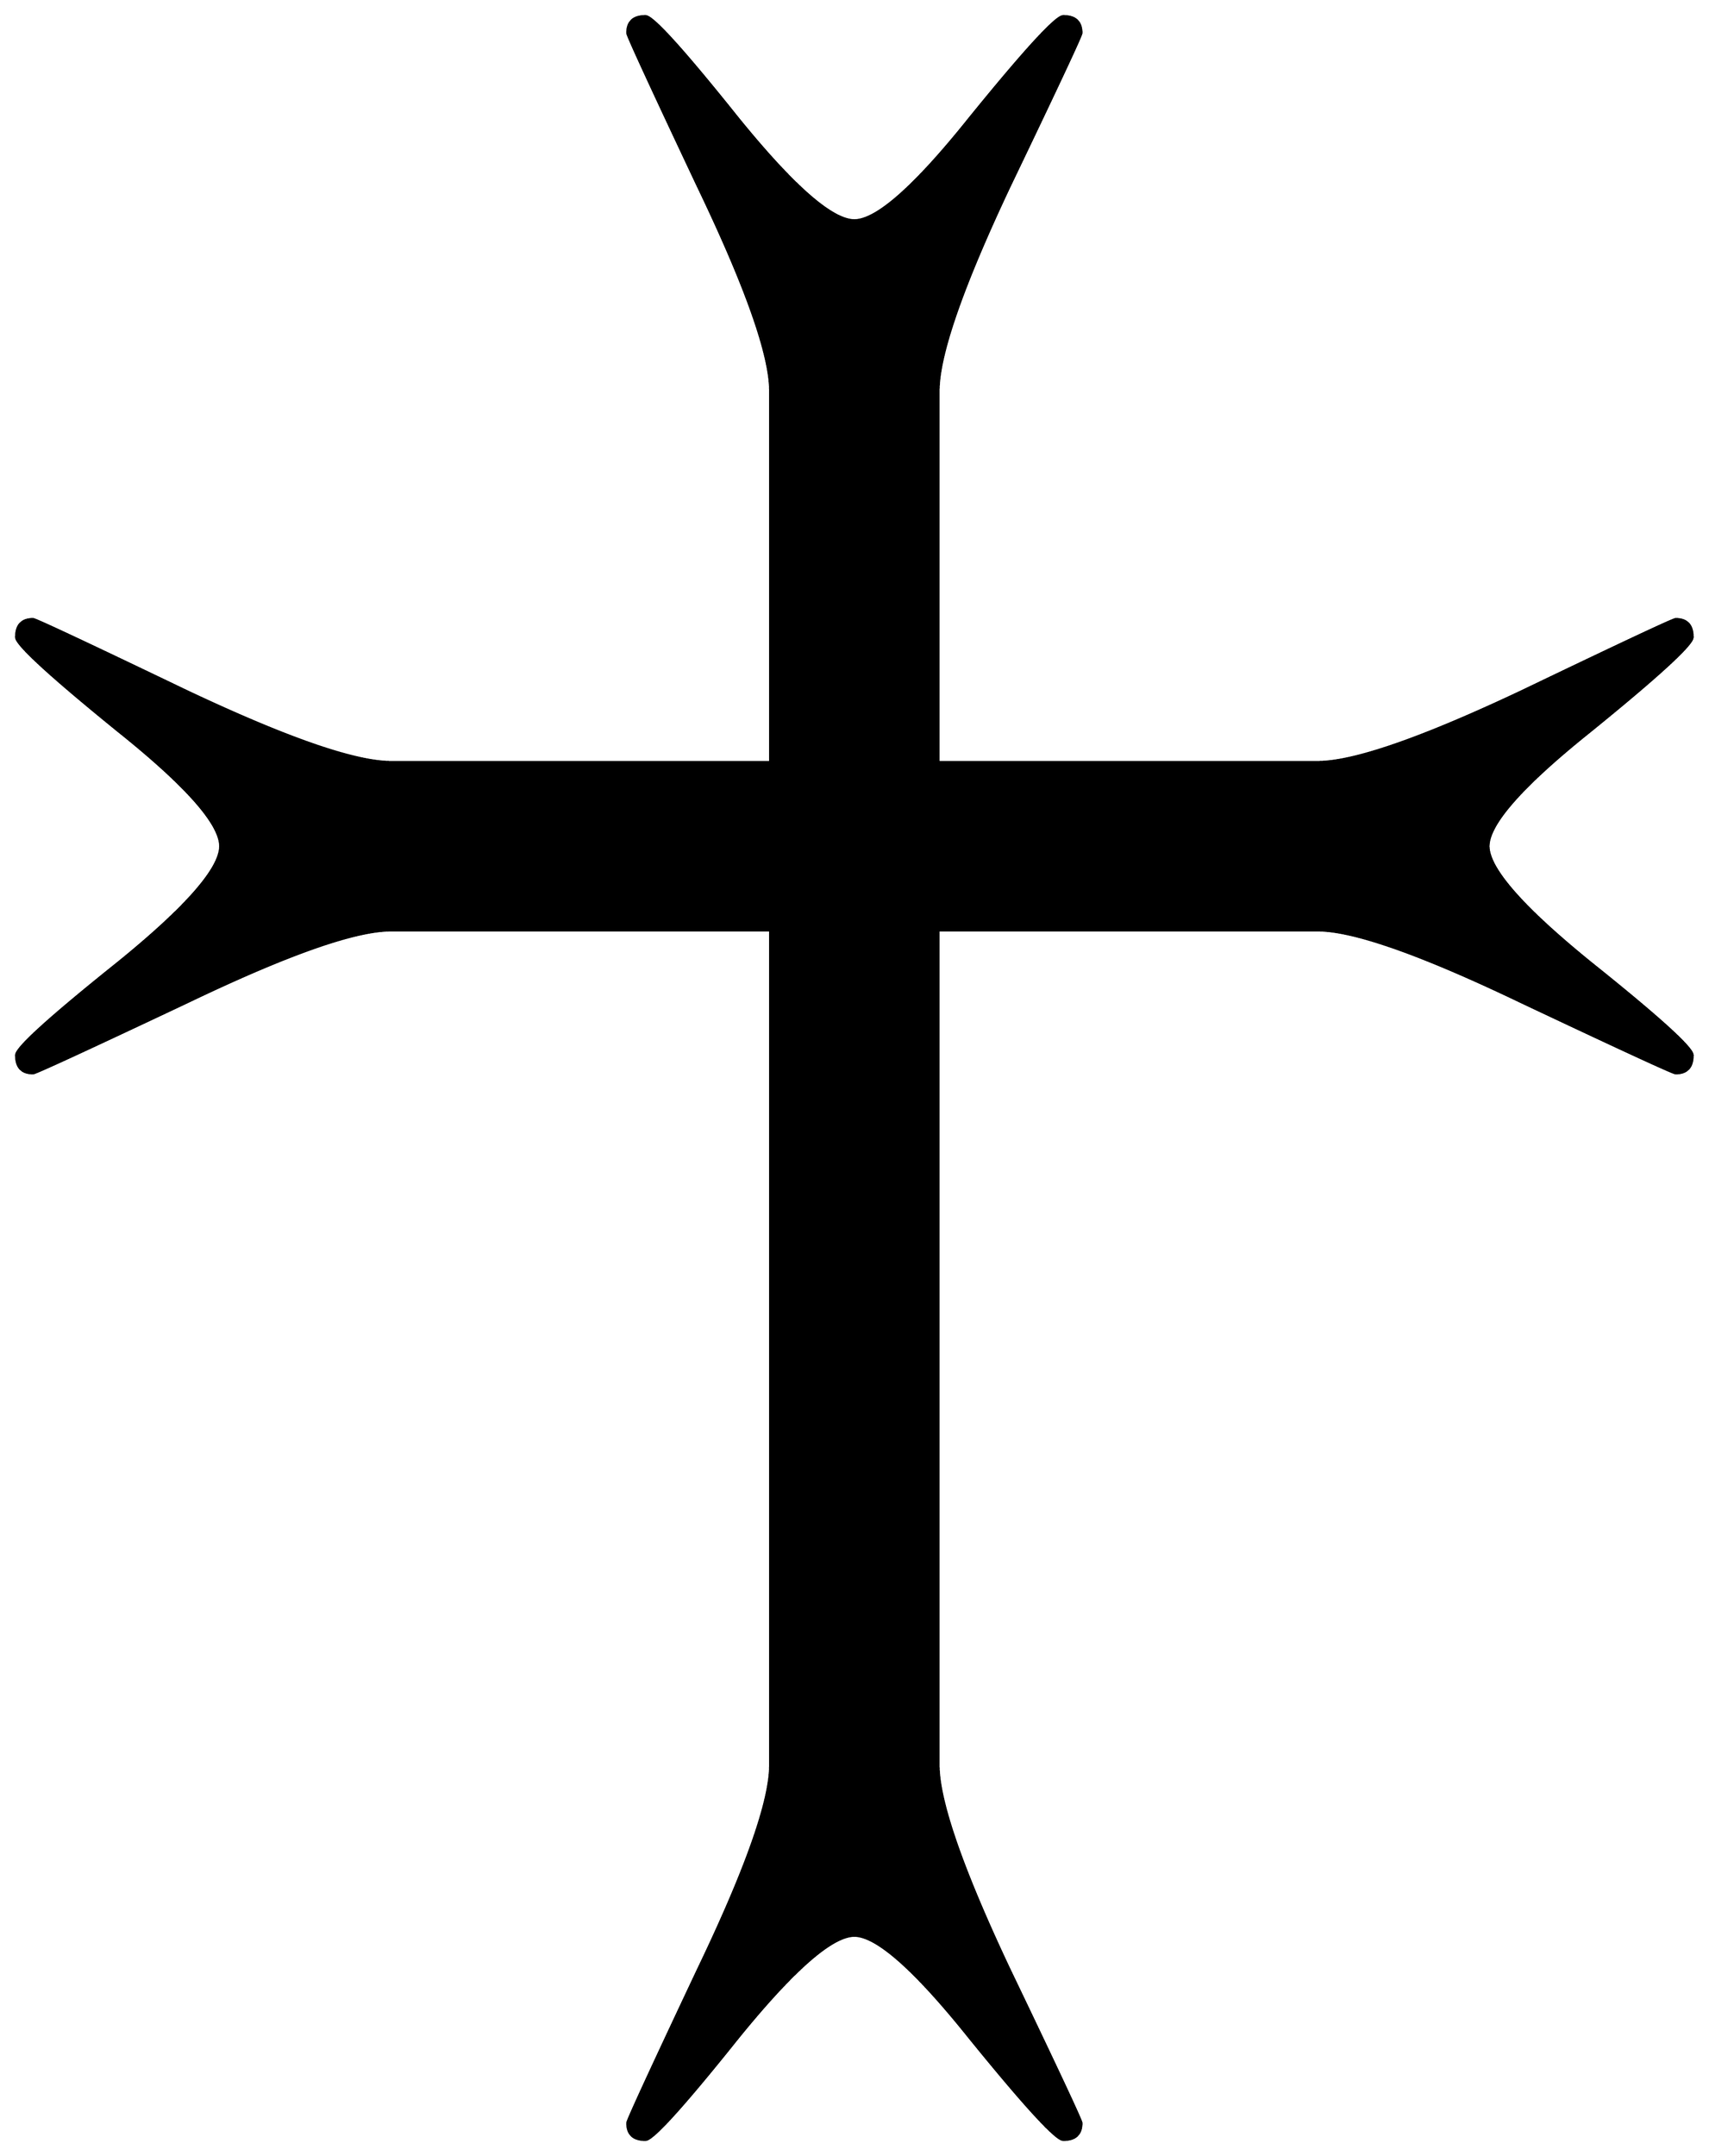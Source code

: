 


\begin{tikzpicture}[y=0.80pt, x=0.80pt, yscale=-1.0, xscale=1.0, inner sep=0pt, outer sep=0pt]
\begin{scope}[shift={(100.0,1728.0)},nonzero rule]
  \path[draw=.,fill=.,line width=1.600pt] (1433.0,-623.0) ..
    controls (1433.0,-613.0) and (1428.333,-608.0) ..
    (1419.0,-608.0) .. controls (1417.0,-608.0) and
    (1374.333,-627.667) .. (1291.0,-667.0) .. controls
    (1207.667,-707.0) and (1151.0,-727.0) .. (1121.0,-727.0) --
    (805.0,-727.0) -- (805.0,-32.0) .. controls (805.0,-2.0) and
    (824.667,54.667) .. (864.0,138.0) .. controls (904.0,221.333) and
    (924.0,264.0) .. (924.0,266.0) .. controls (924.0,275.333) and
    (919.0,280.0) .. (909.0,280.0) .. controls (903.0,280.0) and
    (877.0,251.667) .. (831.0,195.0) .. controls (785.667,138.333) and
    (753.667,110.0) .. (735.0,110.0) .. controls (716.333,110.0) and
    (684.0,138.333) .. (638.0,195.0) .. controls (592.667,251.667) and
    (567.0,280.0) .. (561.0,280.0) .. controls (551.0,280.0) and
    (546.0,275.333) .. (546.0,266.0) .. controls (546.0,264.0) and
    (565.667,221.333) .. (605.0,138.0) .. controls (645.0,54.667) and
    (665.0,-2.0) .. (665.0,-32.0) -- (665.0,-727.0) --
    (349.0,-727.0) .. controls (319.0,-727.0) and (262.333,-707.0)
    .. (179.0,-667.0) .. controls (95.667,-627.667) and
    (53.0,-608.0) .. (51.0,-608.0) .. controls (41.667,-608.0) and
    (37.0,-613.0) .. (37.0,-623.0) .. controls (37.0,-629.0) and
    (65.333,-654.667) .. (122.0,-700.0) .. controls (178.667,-746.0)
    and (207.0,-778.333) .. (207.0,-797.0) .. controls
    (207.0,-815.667) and (178.667,-847.667) .. (122.0,-893.0) ..
    controls (65.333,-939.0) and (37.0,-965.0) .. (37.0,-971.0) ..
    controls (37.0,-981.0) and (41.667,-986.0) .. (51.0,-986.0) ..
    controls (53.0,-986.0) and (95.667,-966.0) .. (179.0,-926.0)
    .. controls (262.333,-886.667) and (319.0,-867.0) ..
    (349.0,-867.0) -- (665.0,-867.0) -- (665.0,-1176.0) ..
    controls (665.0,-1206.0) and (645.0,-1262.667) ..
    (605.0,-1346.0) .. controls (565.667,-1429.333) and
    (546.0,-1472.0) .. (546.0,-1474.0) .. controls
    (546.0,-1483.333) and (551.0,-1488.0) .. (561.0,-1488.0) ..
    controls (567.0,-1488.0) and (592.667,-1459.667) ..
    (638.0,-1403.0) .. controls (684.0,-1346.333) and
    (716.333,-1318.0) .. (735.0,-1318.0) .. controls
    (753.667,-1318.0) and (785.667,-1346.333) .. (831.0,-1403.0) ..
    controls (877.0,-1459.667) and (903.0,-1488.0) ..
    (909.0,-1488.0) .. controls (919.0,-1488.0) and
    (924.0,-1483.333) .. (924.0,-1474.0) .. controls
    (924.0,-1472.0) and (904.0,-1429.333) .. (864.0,-1346.0) ..
    controls (824.667,-1262.667) and (805.0,-1206.0) ..
    (805.0,-1176.0) -- (805.0,-867.0) -- (1121.0,-867.0) ..
    controls (1151.0,-867.0) and (1207.667,-886.667) ..
    (1291.0,-926.0) .. controls (1374.333,-966.0) and
    (1417.0,-986.0) .. (1419.0,-986.0) .. controls
    (1428.333,-986.0) and (1433.0,-981.0) .. (1433.0,-971.0) ..
    controls (1433.0,-965.0) and (1404.667,-939.0) ..
    (1348.0,-893.0) .. controls (1291.333,-847.667) and
    (1263.0,-815.667) .. (1263.0,-797.0) .. controls
    (1263.0,-778.333) and (1291.333,-746.0) .. (1348.0,-700.0) ..
    controls (1404.667,-654.667) and (1433.0,-629.0) ..
    (1433.0,-623.0) -- cycle;
\end{scope}

\end{tikzpicture}


